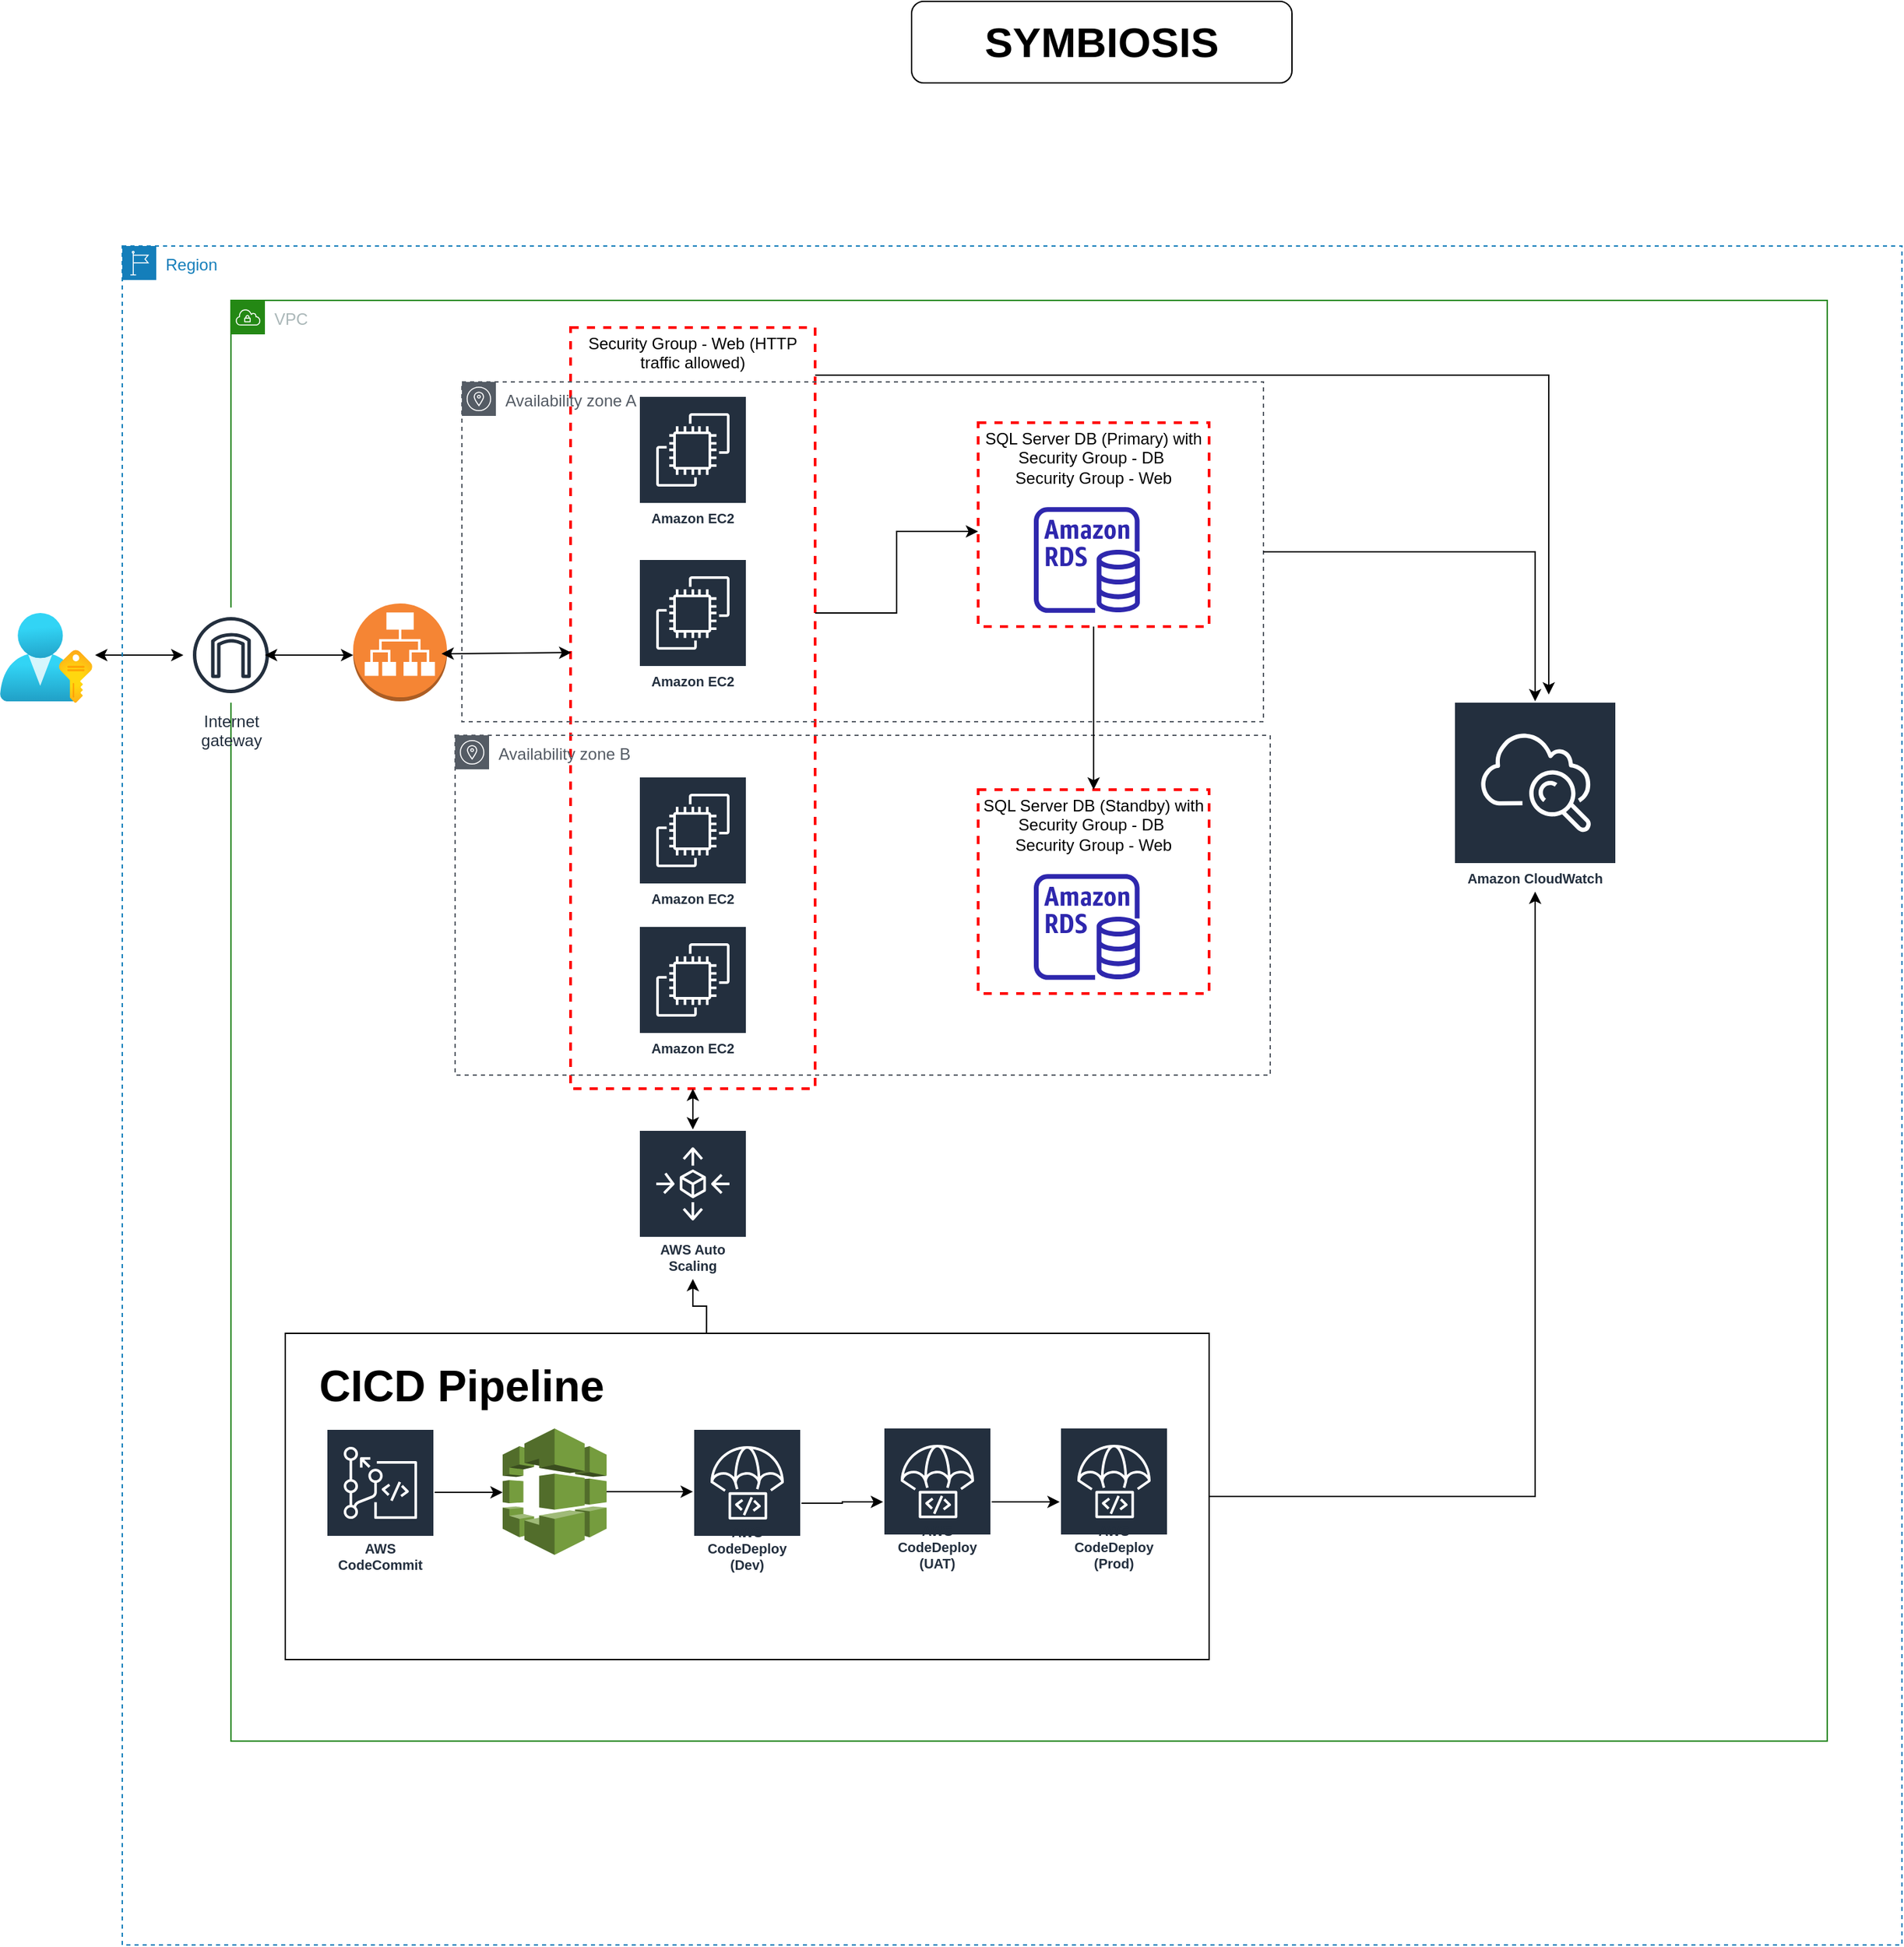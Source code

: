 <mxfile version="20.2.3" type="device"><diagram id="1FOALxzimx3Q9I0sCXra" name="Page-1"><mxGraphModel dx="1572" dy="2014" grid="1" gridSize="10" guides="1" tooltips="1" connect="1" arrows="1" fold="1" page="1" pageScale="1" pageWidth="850" pageHeight="1100" background="none" math="0" shadow="0"><root><mxCell id="0"/><mxCell id="1" parent="0"/><mxCell id="GLmac2FkcFSrPo2HVY0e-5" value="VPC" style="points=[[0,0],[0.25,0],[0.5,0],[0.75,0],[1,0],[1,0.25],[1,0.5],[1,0.75],[1,1],[0.75,1],[0.5,1],[0.25,1],[0,1],[0,0.75],[0,0.5],[0,0.25]];outlineConnect=0;gradientColor=none;html=1;whiteSpace=wrap;fontSize=12;fontStyle=0;container=1;pointerEvents=0;collapsible=0;recursiveResize=0;shape=mxgraph.aws4.group;grIcon=mxgraph.aws4.group_vpc;strokeColor=#248814;fillColor=none;verticalAlign=top;align=left;spacingLeft=30;fontColor=#AAB7B8;dashed=0;" vertex="1" parent="1"><mxGeometry x="200" width="1175" height="1060" as="geometry"/></mxCell><mxCell id="GLmac2FkcFSrPo2HVY0e-20" value="" style="outlineConnect=0;dashed=0;verticalLabelPosition=bottom;verticalAlign=top;align=center;html=1;shape=mxgraph.aws3.application_load_balancer;fillColor=#F58534;gradientColor=none;" vertex="1" parent="GLmac2FkcFSrPo2HVY0e-5"><mxGeometry x="90" y="223" width="69" height="72" as="geometry"/></mxCell><mxCell id="GLmac2FkcFSrPo2HVY0e-40" value="Security Group - Web (HTTP traffic allowed)" style="fontStyle=0;verticalAlign=top;align=center;spacingTop=-2;fillColor=none;rounded=0;whiteSpace=wrap;html=1;strokeColor=#FF0000;strokeWidth=2;dashed=1;container=1;collapsible=0;expand=0;recursiveResize=0;" vertex="1" parent="GLmac2FkcFSrPo2HVY0e-5"><mxGeometry x="250" y="20" width="180" height="560" as="geometry"/></mxCell><mxCell id="GLmac2FkcFSrPo2HVY0e-39" value="SQL Server DB (Primary) with&lt;br&gt;Security Group - DB&amp;nbsp;&lt;br&gt;Security Group - Web" style="fontStyle=0;verticalAlign=top;align=center;spacingTop=-2;fillColor=none;rounded=0;whiteSpace=wrap;html=1;strokeColor=#FF0000;strokeWidth=2;dashed=1;container=1;collapsible=0;expand=0;recursiveResize=0;" vertex="1" parent="GLmac2FkcFSrPo2HVY0e-40"><mxGeometry x="300" y="70" width="170" height="150" as="geometry"/></mxCell><mxCell id="GLmac2FkcFSrPo2HVY0e-36" value="" style="sketch=0;outlineConnect=0;fontColor=#232F3E;gradientColor=none;fillColor=#2E27AD;strokeColor=none;dashed=0;verticalLabelPosition=bottom;verticalAlign=top;align=center;html=1;fontSize=12;fontStyle=0;aspect=fixed;pointerEvents=1;shape=mxgraph.aws4.rds_instance;" vertex="1" parent="GLmac2FkcFSrPo2HVY0e-39"><mxGeometry x="41" y="62" width="78" height="78" as="geometry"/></mxCell><mxCell id="GLmac2FkcFSrPo2HVY0e-58" value="AWS Auto Scaling" style="sketch=0;outlineConnect=0;fontColor=#232F3E;gradientColor=none;strokeColor=#ffffff;fillColor=#232F3E;dashed=0;verticalLabelPosition=middle;verticalAlign=bottom;align=center;html=1;whiteSpace=wrap;fontSize=10;fontStyle=1;spacing=3;shape=mxgraph.aws4.productIcon;prIcon=mxgraph.aws4.autoscaling;" vertex="1" parent="GLmac2FkcFSrPo2HVY0e-5"><mxGeometry x="300" y="610" width="80" height="110" as="geometry"/></mxCell><mxCell id="GLmac2FkcFSrPo2HVY0e-72" value="" style="endArrow=classic;startArrow=classic;html=1;rounded=0;entryX=0.5;entryY=1;entryDx=0;entryDy=0;" edge="1" parent="GLmac2FkcFSrPo2HVY0e-5" source="GLmac2FkcFSrPo2HVY0e-58" target="GLmac2FkcFSrPo2HVY0e-40"><mxGeometry width="50" height="50" relative="1" as="geometry"><mxPoint x="390" y="640" as="sourcePoint"/><mxPoint x="440" y="590" as="targetPoint"/></mxGeometry></mxCell><mxCell id="GLmac2FkcFSrPo2HVY0e-26" value="Availability zone B" style="sketch=0;outlineConnect=0;gradientColor=none;html=1;whiteSpace=wrap;fontSize=12;fontStyle=0;shape=mxgraph.aws4.group;grIcon=mxgraph.aws4.group_availability_zone;strokeColor=#545B64;fillColor=none;verticalAlign=top;align=left;spacingLeft=30;fontColor=#545B64;dashed=1;" vertex="1" parent="GLmac2FkcFSrPo2HVY0e-5"><mxGeometry x="165" y="320" width="600" height="250" as="geometry"/></mxCell><mxCell id="GLmac2FkcFSrPo2HVY0e-25" value="Availability zone A" style="sketch=0;outlineConnect=0;gradientColor=none;html=1;whiteSpace=wrap;fontSize=12;fontStyle=0;shape=mxgraph.aws4.group;grIcon=mxgraph.aws4.group_availability_zone;strokeColor=#545B64;fillColor=none;verticalAlign=top;align=left;spacingLeft=30;fontColor=#545B64;dashed=1;" vertex="1" parent="GLmac2FkcFSrPo2HVY0e-5"><mxGeometry x="170" y="60" width="590" height="250" as="geometry"/></mxCell><mxCell id="GLmac2FkcFSrPo2HVY0e-10" value="" style="aspect=fixed;html=1;points=[];align=center;image;fontSize=12;image=img/lib/azure2/azure_stack/User_Subscriptions.svg;" vertex="1" parent="1"><mxGeometry x="30" y="230" width="68" height="66" as="geometry"/></mxCell><mxCell id="GLmac2FkcFSrPo2HVY0e-13" value="Internet&#10;gateway" style="sketch=0;outlineConnect=0;fontColor=#232F3E;gradientColor=none;strokeColor=#232F3E;fillColor=#ffffff;dashed=0;verticalLabelPosition=bottom;verticalAlign=top;align=center;html=1;fontSize=12;fontStyle=0;aspect=fixed;shape=mxgraph.aws4.resourceIcon;resIcon=mxgraph.aws4.internet_gateway;" vertex="1" parent="1"><mxGeometry x="165" y="226" width="70" height="70" as="geometry"/></mxCell><mxCell id="GLmac2FkcFSrPo2HVY0e-14" value="Amazon EC2" style="sketch=0;outlineConnect=0;fontColor=#232F3E;gradientColor=none;strokeColor=#ffffff;fillColor=#232F3E;dashed=0;verticalLabelPosition=middle;verticalAlign=bottom;align=center;html=1;whiteSpace=wrap;fontSize=10;fontStyle=1;spacing=3;shape=mxgraph.aws4.productIcon;prIcon=mxgraph.aws4.ec2;" vertex="1" parent="1"><mxGeometry x="500" y="70" width="80" height="100" as="geometry"/></mxCell><mxCell id="GLmac2FkcFSrPo2HVY0e-16" value="Amazon EC2" style="sketch=0;outlineConnect=0;fontColor=#232F3E;gradientColor=none;strokeColor=#ffffff;fillColor=#232F3E;dashed=0;verticalLabelPosition=middle;verticalAlign=bottom;align=center;html=1;whiteSpace=wrap;fontSize=10;fontStyle=1;spacing=3;shape=mxgraph.aws4.productIcon;prIcon=mxgraph.aws4.ec2;" vertex="1" parent="1"><mxGeometry x="500" y="190" width="80" height="100" as="geometry"/></mxCell><mxCell id="GLmac2FkcFSrPo2HVY0e-27" value="Amazon EC2" style="sketch=0;outlineConnect=0;fontColor=#232F3E;gradientColor=none;strokeColor=#ffffff;fillColor=#232F3E;dashed=0;verticalLabelPosition=middle;verticalAlign=bottom;align=center;html=1;whiteSpace=wrap;fontSize=10;fontStyle=1;spacing=3;shape=mxgraph.aws4.productIcon;prIcon=mxgraph.aws4.ec2;" vertex="1" parent="1"><mxGeometry x="500" y="350" width="80" height="100" as="geometry"/></mxCell><mxCell id="GLmac2FkcFSrPo2HVY0e-28" value="Amazon EC2" style="sketch=0;outlineConnect=0;fontColor=#232F3E;gradientColor=none;strokeColor=#ffffff;fillColor=#232F3E;dashed=0;verticalLabelPosition=middle;verticalAlign=bottom;align=center;html=1;whiteSpace=wrap;fontSize=10;fontStyle=1;spacing=3;shape=mxgraph.aws4.productIcon;prIcon=mxgraph.aws4.ec2;" vertex="1" parent="1"><mxGeometry x="500" y="460" width="80" height="100" as="geometry"/></mxCell><mxCell id="GLmac2FkcFSrPo2HVY0e-48" value="" style="endArrow=classic;startArrow=classic;html=1;rounded=0;" edge="1" parent="1" target="GLmac2FkcFSrPo2HVY0e-13"><mxGeometry width="50" height="50" relative="1" as="geometry"><mxPoint x="100" y="261" as="sourcePoint"/><mxPoint x="140" y="370" as="targetPoint"/></mxGeometry></mxCell><mxCell id="GLmac2FkcFSrPo2HVY0e-49" value="" style="endArrow=classic;startArrow=classic;html=1;rounded=0;" edge="1" parent="1"><mxGeometry width="50" height="50" relative="1" as="geometry"><mxPoint x="225" y="261.0" as="sourcePoint"/><mxPoint x="290" y="261.0" as="targetPoint"/></mxGeometry></mxCell><mxCell id="GLmac2FkcFSrPo2HVY0e-51" value="" style="endArrow=classic;startArrow=classic;html=1;rounded=0;entryX=0.003;entryY=0.427;entryDx=0;entryDy=0;entryPerimeter=0;" edge="1" parent="1" target="GLmac2FkcFSrPo2HVY0e-40"><mxGeometry width="50" height="50" relative="1" as="geometry"><mxPoint x="355" y="260.0" as="sourcePoint"/><mxPoint x="420" y="260.0" as="targetPoint"/></mxGeometry></mxCell><mxCell id="GLmac2FkcFSrPo2HVY0e-70" value="SQL Server DB (Standby) with&lt;br&gt;Security Group - DB&amp;nbsp;&lt;br&gt;Security Group - Web" style="fontStyle=0;verticalAlign=top;align=center;spacingTop=-2;fillColor=none;rounded=0;whiteSpace=wrap;html=1;strokeColor=#FF0000;strokeWidth=2;dashed=1;container=1;collapsible=0;expand=0;recursiveResize=0;" vertex="1" parent="1"><mxGeometry x="750" y="360" width="170" height="150" as="geometry"/></mxCell><mxCell id="GLmac2FkcFSrPo2HVY0e-71" value="" style="sketch=0;outlineConnect=0;fontColor=#232F3E;gradientColor=none;fillColor=#2E27AD;strokeColor=none;dashed=0;verticalLabelPosition=bottom;verticalAlign=top;align=center;html=1;fontSize=12;fontStyle=0;aspect=fixed;pointerEvents=1;shape=mxgraph.aws4.rds_instance;" vertex="1" parent="GLmac2FkcFSrPo2HVY0e-70"><mxGeometry x="41" y="62" width="78" height="78" as="geometry"/></mxCell><mxCell id="GLmac2FkcFSrPo2HVY0e-86" value="" style="edgeStyle=elbowEdgeStyle;elbow=horizontal;endArrow=classic;html=1;rounded=0;entryX=0.644;entryY=0.44;entryDx=0;entryDy=0;entryPerimeter=0;" edge="1" parent="1" target="GLmac2FkcFSrPo2HVY0e-25"><mxGeometry width="50" height="50" relative="1" as="geometry"><mxPoint x="630" y="230" as="sourcePoint"/><mxPoint x="710" y="160" as="targetPoint"/></mxGeometry></mxCell><mxCell id="GLmac2FkcFSrPo2HVY0e-88" value="" style="endArrow=classic;html=1;rounded=0;entryX=0.5;entryY=0;entryDx=0;entryDy=0;" edge="1" parent="1" target="GLmac2FkcFSrPo2HVY0e-70"><mxGeometry width="50" height="50" relative="1" as="geometry"><mxPoint x="835" y="240" as="sourcePoint"/><mxPoint x="820" y="270" as="targetPoint"/></mxGeometry></mxCell><mxCell id="GLmac2FkcFSrPo2HVY0e-97" value="" style="endArrow=classic;html=1;rounded=0;" edge="1" parent="1"><mxGeometry width="50" height="50" relative="1" as="geometry"><mxPoint x="630" y="55" as="sourcePoint"/><mxPoint x="1170" y="290" as="targetPoint"/><Array as="points"><mxPoint x="1170" y="55"/></Array></mxGeometry></mxCell><mxCell id="GLmac2FkcFSrPo2HVY0e-99" value="Region" style="points=[[0,0],[0.25,0],[0.5,0],[0.75,0],[1,0],[1,0.25],[1,0.5],[1,0.75],[1,1],[0.75,1],[0.5,1],[0.25,1],[0,1],[0,0.75],[0,0.5],[0,0.25]];outlineConnect=0;gradientColor=none;html=1;whiteSpace=wrap;fontSize=12;fontStyle=0;container=1;pointerEvents=0;collapsible=0;recursiveResize=0;shape=mxgraph.aws4.group;grIcon=mxgraph.aws4.group_region;strokeColor=#147EBA;fillColor=none;verticalAlign=top;align=left;spacingLeft=30;fontColor=#147EBA;dashed=1;" vertex="1" parent="1"><mxGeometry x="120" y="-40" width="1310" height="1250" as="geometry"/></mxCell><mxCell id="GLmac2FkcFSrPo2HVY0e-54" value="Amazon CloudWatch" style="sketch=0;outlineConnect=0;fontColor=#232F3E;gradientColor=none;strokeColor=#ffffff;fillColor=#232F3E;dashed=0;verticalLabelPosition=middle;verticalAlign=bottom;align=center;html=1;whiteSpace=wrap;fontSize=10;fontStyle=1;spacing=3;shape=mxgraph.aws4.productIcon;prIcon=mxgraph.aws4.cloudwatch;" vertex="1" parent="GLmac2FkcFSrPo2HVY0e-99"><mxGeometry x="980" y="335" width="120" height="140" as="geometry"/></mxCell><mxCell id="GLmac2FkcFSrPo2HVY0e-103" value="AWS CodeCommit" style="sketch=0;outlineConnect=0;fontColor=#232F3E;gradientColor=none;strokeColor=#ffffff;fillColor=#232F3E;dashed=0;verticalLabelPosition=middle;verticalAlign=bottom;align=center;html=1;whiteSpace=wrap;fontSize=10;fontStyle=1;spacing=3;shape=mxgraph.aws4.productIcon;prIcon=mxgraph.aws4.codecommit;" vertex="1" parent="GLmac2FkcFSrPo2HVY0e-99"><mxGeometry x="150" y="870" width="80" height="110" as="geometry"/></mxCell><mxCell id="GLmac2FkcFSrPo2HVY0e-105" value="AWS CodeDeploy (Dev)" style="sketch=0;outlineConnect=0;fontColor=#232F3E;gradientColor=none;strokeColor=#ffffff;fillColor=#232F3E;dashed=0;verticalLabelPosition=middle;verticalAlign=bottom;align=center;html=1;whiteSpace=wrap;fontSize=10;fontStyle=1;spacing=3;shape=mxgraph.aws4.productIcon;prIcon=mxgraph.aws4.codedeploy;" vertex="1" parent="GLmac2FkcFSrPo2HVY0e-99"><mxGeometry x="420" y="870" width="80" height="110" as="geometry"/></mxCell><mxCell id="GLmac2FkcFSrPo2HVY0e-114" value="&lt;h1&gt;&lt;font style=&quot;font-size: 32px;&quot;&gt;CICD Pipeline&lt;/font&gt;&lt;/h1&gt;" style="text;html=1;strokeColor=none;fillColor=none;spacing=5;spacingTop=-20;whiteSpace=wrap;overflow=hidden;rounded=0;fontSize=31;" vertex="1" parent="GLmac2FkcFSrPo2HVY0e-99"><mxGeometry x="140" y="760" width="735" height="250" as="geometry"/></mxCell><mxCell id="GLmac2FkcFSrPo2HVY0e-121" style="edgeStyle=orthogonalEdgeStyle;rounded=0;orthogonalLoop=1;jettySize=auto;html=1;exitX=1;exitY=0.5;exitDx=0;exitDy=0;fontSize=32;" edge="1" parent="GLmac2FkcFSrPo2HVY0e-99" source="GLmac2FkcFSrPo2HVY0e-116" target="GLmac2FkcFSrPo2HVY0e-54"><mxGeometry relative="1" as="geometry"/></mxCell><mxCell id="GLmac2FkcFSrPo2HVY0e-116" value="" style="rounded=0;whiteSpace=wrap;html=1;fontSize=32;fillColor=none;" vertex="1" parent="GLmac2FkcFSrPo2HVY0e-99"><mxGeometry x="120" y="800" width="680" height="240" as="geometry"/></mxCell><mxCell id="GLmac2FkcFSrPo2HVY0e-101" value="&lt;b&gt;&lt;font style=&quot;font-size: 31px;&quot;&gt;SYMBIOSIS&lt;/font&gt;&lt;/b&gt;" style="rounded=1;whiteSpace=wrap;html=1;fillColor=none;" vertex="1" parent="1"><mxGeometry x="701" y="-220" width="280" height="60" as="geometry"/></mxCell><mxCell id="GLmac2FkcFSrPo2HVY0e-96" value="" style="endArrow=classic;html=1;rounded=0;" edge="1" parent="1" source="GLmac2FkcFSrPo2HVY0e-25" target="GLmac2FkcFSrPo2HVY0e-54"><mxGeometry width="50" height="50" relative="1" as="geometry"><mxPoint x="980" y="490" as="sourcePoint"/><mxPoint x="1030" y="440" as="targetPoint"/><Array as="points"><mxPoint x="1160" y="185"/></Array></mxGeometry></mxCell><mxCell id="GLmac2FkcFSrPo2HVY0e-113" value="" style="edgeStyle=orthogonalEdgeStyle;rounded=0;orthogonalLoop=1;jettySize=auto;html=1;fontSize=31;" edge="1" parent="1" source="GLmac2FkcFSrPo2HVY0e-106" target="GLmac2FkcFSrPo2HVY0e-107"><mxGeometry relative="1" as="geometry"/></mxCell><mxCell id="GLmac2FkcFSrPo2HVY0e-106" value="AWS CodeDeploy (UAT)" style="sketch=0;outlineConnect=0;fontColor=#232F3E;gradientColor=none;strokeColor=#ffffff;fillColor=#232F3E;dashed=0;verticalLabelPosition=middle;verticalAlign=bottom;align=center;html=1;whiteSpace=wrap;fontSize=10;fontStyle=1;spacing=3;shape=mxgraph.aws4.productIcon;prIcon=mxgraph.aws4.codedeploy;" vertex="1" parent="1"><mxGeometry x="680" y="829" width="80" height="110" as="geometry"/></mxCell><mxCell id="GLmac2FkcFSrPo2HVY0e-107" value="AWS CodeDeploy (Prod)" style="sketch=0;outlineConnect=0;fontColor=#232F3E;gradientColor=none;strokeColor=#ffffff;fillColor=#232F3E;dashed=0;verticalLabelPosition=middle;verticalAlign=bottom;align=center;html=1;whiteSpace=wrap;fontSize=10;fontStyle=1;spacing=3;shape=mxgraph.aws4.productIcon;prIcon=mxgraph.aws4.codedeploy;" vertex="1" parent="1"><mxGeometry x="810" y="829" width="80" height="110" as="geometry"/></mxCell><mxCell id="GLmac2FkcFSrPo2HVY0e-110" value="" style="edgeStyle=orthogonalEdgeStyle;rounded=0;orthogonalLoop=1;jettySize=auto;html=1;fontSize=31;" edge="1" parent="1" source="GLmac2FkcFSrPo2HVY0e-108" target="GLmac2FkcFSrPo2HVY0e-105"><mxGeometry relative="1" as="geometry"><Array as="points"><mxPoint x="520" y="877"/><mxPoint x="520" y="877"/></Array></mxGeometry></mxCell><mxCell id="GLmac2FkcFSrPo2HVY0e-108" value="" style="outlineConnect=0;dashed=0;verticalLabelPosition=bottom;verticalAlign=top;align=center;html=1;shape=mxgraph.aws3.codebuild;fillColor=#759C3E;gradientColor=none;fontSize=31;" vertex="1" parent="1"><mxGeometry x="400" y="830" width="76.5" height="93" as="geometry"/></mxCell><mxCell id="GLmac2FkcFSrPo2HVY0e-109" value="" style="edgeStyle=orthogonalEdgeStyle;rounded=0;orthogonalLoop=1;jettySize=auto;html=1;fontSize=31;" edge="1" parent="1" source="GLmac2FkcFSrPo2HVY0e-103" target="GLmac2FkcFSrPo2HVY0e-108"><mxGeometry relative="1" as="geometry"><Array as="points"><mxPoint x="360" y="877"/><mxPoint x="360" y="877"/></Array></mxGeometry></mxCell><mxCell id="GLmac2FkcFSrPo2HVY0e-111" value="" style="edgeStyle=orthogonalEdgeStyle;rounded=0;orthogonalLoop=1;jettySize=auto;html=1;fontSize=31;" edge="1" parent="1" source="GLmac2FkcFSrPo2HVY0e-105" target="GLmac2FkcFSrPo2HVY0e-106"><mxGeometry relative="1" as="geometry"><Array as="points"><mxPoint x="650" y="885"/><mxPoint x="650" y="884"/></Array></mxGeometry></mxCell><mxCell id="GLmac2FkcFSrPo2HVY0e-119" style="edgeStyle=orthogonalEdgeStyle;rounded=0;orthogonalLoop=1;jettySize=auto;html=1;fontSize=32;exitX=0.456;exitY=0;exitDx=0;exitDy=0;exitPerimeter=0;" edge="1" parent="1" source="GLmac2FkcFSrPo2HVY0e-116" target="GLmac2FkcFSrPo2HVY0e-58"><mxGeometry relative="1" as="geometry"><mxPoint x="540" y="740" as="targetPoint"/></mxGeometry></mxCell></root></mxGraphModel></diagram></mxfile>